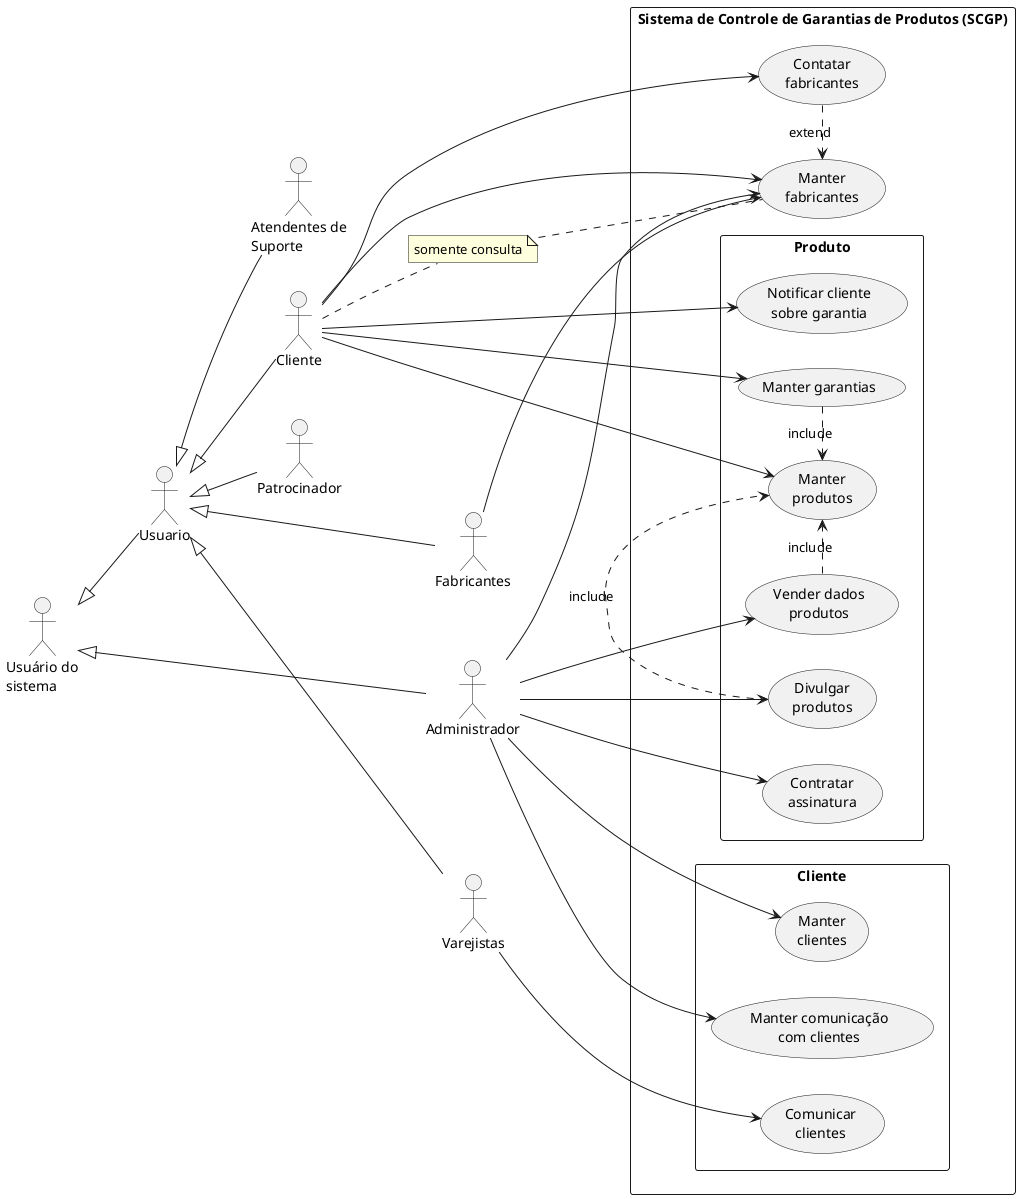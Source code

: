 @startuml

left to right direction
skinparam packageStyle rectangle
actor "Usuário do\nsistema" as us
actor Usuario as u
actor Cliente as c
actor Administrador as adm
actor Patrocinador as p
actor Fabricantes as f
actor Varejistas as v
actor "Atendentes de\nSuporte" as a

rectangle "Sistema de Controle de Garantias de Produtos (SCGP)" {
    package "Produto" {
        usecase "Manter\nprodutos" as uc_manter_produtos
        usecase "Contratar\nassinatura" as uc_contratar_assinatura
        usecase "Divulgar\nprodutos" as uc_divulgar_produtos
        usecase "Vender dados\nprodutos" as uc_vender_dados_produtos
        usecase "Notificar cliente\nsobre garantia" as uc_notificar_cliente_sobre_garantia
        usecase "Manter garantias" as uc_manter_garantias
    }
    package "Cliente" {
        usecase "Manter\nclientes" as uc_manter_clientes
        usecase "Comunicar\nclientes" as uc_comunicar_clientes
        usecase "Manter comunicação\ncom clientes" as uc_manter_comunicacao_clientes
    }
    usecase "Manter\nfabricantes" as uc_manter_fabricantes
    usecase "Contatar\nfabricantes" as uc_contatar_fabricantes
}

us <|-- u
us <|-- adm
u <|-- c
u <|-- a
u <|-- p
u <|-- f
u <|-- v

c --> uc_manter_garantias
uc_manter_garantias .> uc_manter_produtos: include

c --> uc_manter_produtos
adm --> uc_contratar_assinatura

adm --> uc_vender_dados_produtos
uc_vender_dados_produtos .> uc_manter_produtos: include

adm --> uc_divulgar_produtos
uc_divulgar_produtos .> uc_manter_produtos: include

adm --> uc_manter_clientes

adm --> uc_manter_comunicacao_clientes
' uc_manter_comunicacao_clientes .> uc_manter_clientes: include

v --> uc_comunicar_clientes
' uc_comunicar_clientes .> uc_manter_clientes: include

c --> uc_notificar_cliente_sobre_garantia

adm --> uc_manter_fabricantes
f --> uc_manter_fabricantes

note "somente consulta" as N1

c --> uc_manter_fabricantes
c .. N1
N1 .. uc_manter_fabricantes

c --> uc_contatar_fabricantes
uc_contatar_fabricantes .> uc_manter_fabricantes: extend
@enduml

